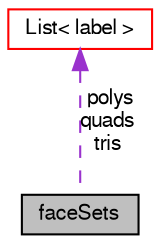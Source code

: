 digraph "faceSets"
{
  bgcolor="transparent";
  edge [fontname="FreeSans",fontsize="10",labelfontname="FreeSans",labelfontsize="10"];
  node [fontname="FreeSans",fontsize="10",shape=record];
  Node1 [label="faceSets",height=0.2,width=0.4,color="black", fillcolor="grey75", style="filled" fontcolor="black"];
  Node2 -> Node1 [dir="back",color="darkorchid3",fontsize="10",style="dashed",label=" polys\nquads\ntris" ,fontname="FreeSans"];
  Node2 [label="List\< label \>",height=0.2,width=0.4,color="red",URL="$a01325.html"];
}
